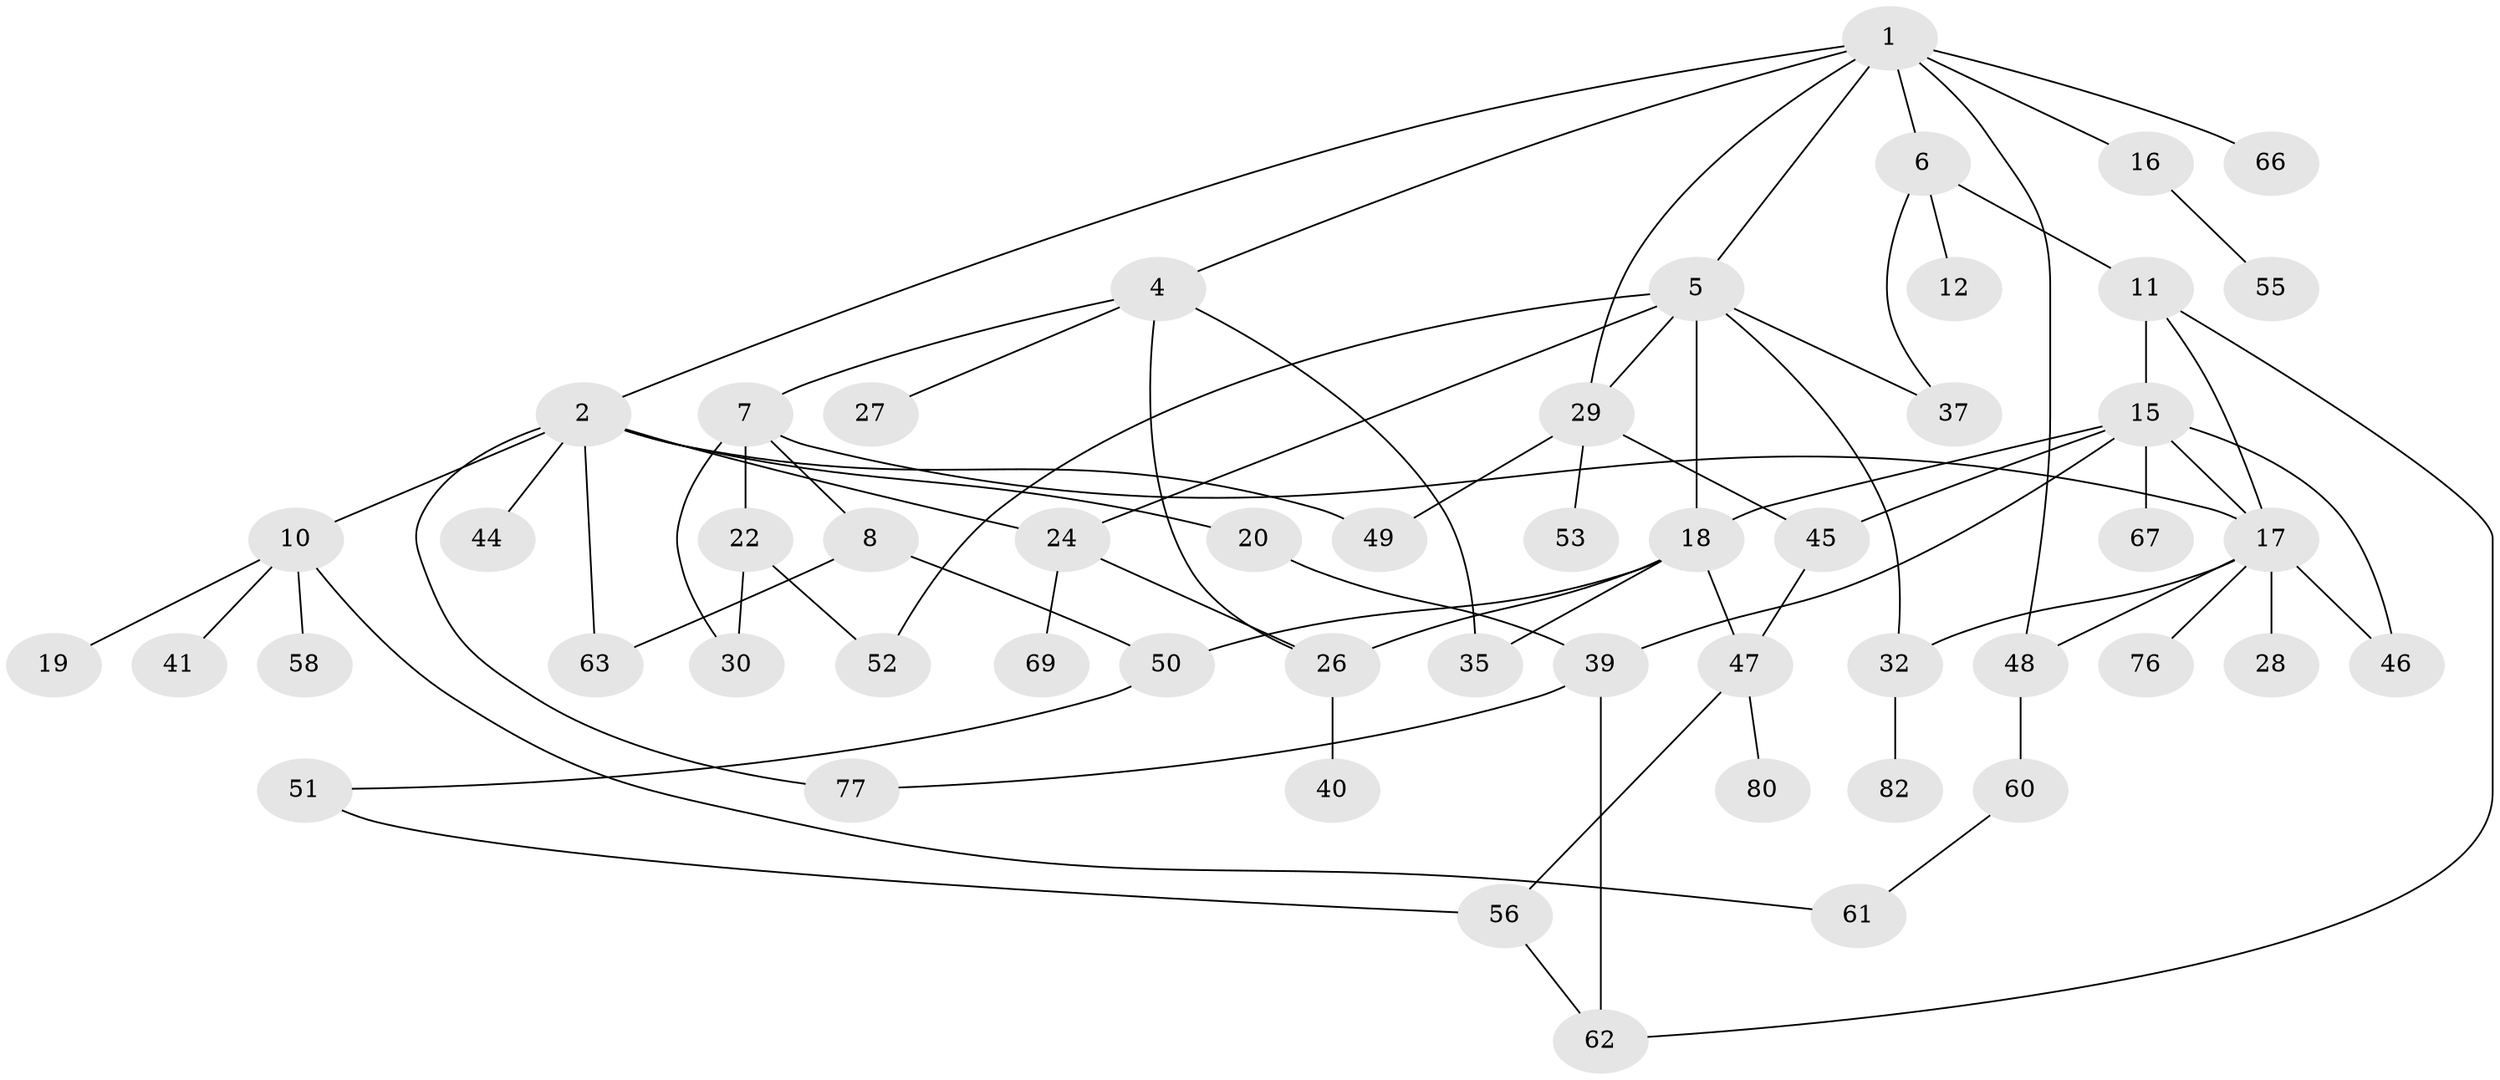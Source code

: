 // original degree distribution, {8: 0.012195121951219513, 7: 0.024390243902439025, 4: 0.12195121951219512, 5: 0.07317073170731707, 6: 0.024390243902439025, 3: 0.15853658536585366, 2: 0.32926829268292684, 1: 0.25609756097560976}
// Generated by graph-tools (version 1.1) at 2025/41/03/06/25 10:41:29]
// undirected, 53 vertices, 77 edges
graph export_dot {
graph [start="1"]
  node [color=gray90,style=filled];
  1 [super="+42"];
  2 [super="+3"];
  4;
  5 [super="+13"];
  6 [super="+36"];
  7 [super="+9"];
  8;
  10 [super="+34"];
  11 [super="+74"];
  12 [super="+14"];
  15 [super="+25"];
  16 [super="+70"];
  17 [super="+21"];
  18 [super="+43"];
  19;
  20 [super="+38"];
  22 [super="+23"];
  24 [super="+33"];
  26 [super="+57"];
  27;
  28;
  29 [super="+31"];
  30;
  32 [super="+65"];
  35;
  37 [super="+71"];
  39 [super="+73"];
  40;
  41;
  44;
  45 [super="+75"];
  46;
  47 [super="+68"];
  48 [super="+59"];
  49;
  50 [super="+64"];
  51;
  52 [super="+54"];
  53;
  55;
  56 [super="+79"];
  58;
  60;
  61 [super="+81"];
  62 [super="+78"];
  63 [super="+72"];
  66;
  67;
  69;
  76;
  77;
  80;
  82;
  1 -- 2;
  1 -- 4;
  1 -- 5;
  1 -- 6;
  1 -- 16;
  1 -- 29;
  1 -- 48;
  1 -- 66;
  2 -- 10;
  2 -- 49;
  2 -- 63;
  2 -- 44 [weight=2];
  2 -- 20;
  2 -- 77;
  2 -- 24;
  4 -- 7;
  4 -- 27;
  4 -- 35;
  4 -- 26;
  5 -- 18;
  5 -- 24;
  5 -- 32;
  5 -- 29;
  5 -- 37;
  5 -- 52;
  6 -- 11;
  6 -- 12;
  6 -- 37;
  7 -- 8;
  7 -- 17;
  7 -- 30;
  7 -- 22;
  8 -- 50;
  8 -- 63;
  10 -- 19;
  10 -- 41;
  10 -- 58;
  10 -- 61;
  11 -- 15;
  11 -- 17;
  11 -- 62;
  15 -- 46;
  15 -- 39;
  15 -- 45;
  15 -- 17;
  15 -- 18;
  15 -- 67;
  16 -- 55;
  17 -- 48;
  17 -- 76;
  17 -- 46;
  17 -- 28;
  17 -- 32;
  18 -- 26 [weight=2];
  18 -- 50;
  18 -- 35;
  18 -- 47;
  20 -- 39;
  22 -- 52;
  22 -- 30;
  24 -- 26;
  24 -- 69;
  26 -- 40;
  29 -- 45;
  29 -- 53 [weight=2];
  29 -- 49;
  32 -- 82;
  39 -- 62;
  39 -- 77;
  45 -- 47;
  47 -- 56;
  47 -- 80;
  48 -- 60;
  50 -- 51;
  51 -- 56;
  56 -- 62;
  60 -- 61;
}
